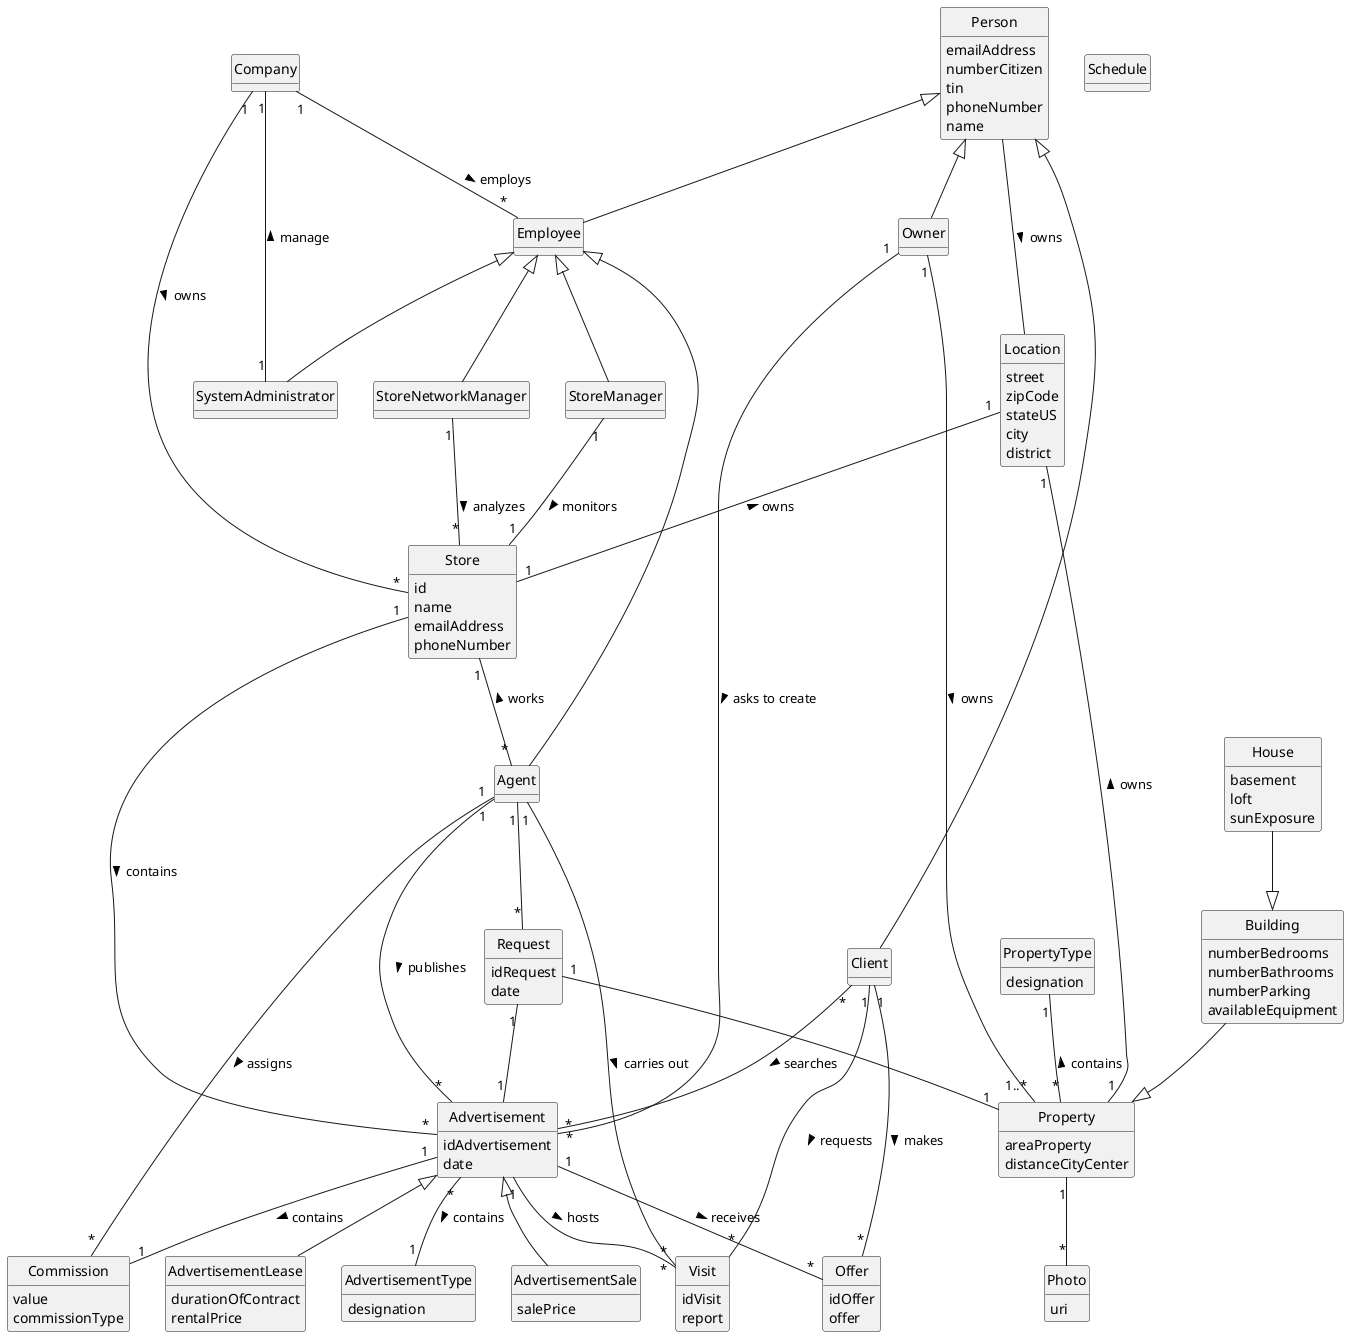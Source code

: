 @startuml
'https://plantuml.com/class-diagram
skinparam monochrome true
skinparam packageStyle rectangle
skinparam shadowing false
hide circle
hide methods


class Employee{
}

class Client {
}

class Owner {
}

class Agent

class Advertisement {
    idAdvertisement
    date
}

class AdvertisementSale {
    salePrice
}

class AdvertisementLease {
    durationOfContract
    rentalPrice

}

class AdvertisementType {
    designation
}

class PropertyType{
    designation
}

class Property{
    areaProperty
    distanceCityCenter
}

class House {
    basement
    loft
    sunExposure
}

class Building{
    numberBedrooms
    numberBathrooms
    numberParking
    availableEquipment
}


class Store{
    id
    name
    emailAddress
    phoneNumber
}

class Visit{
    idVisit
    report
}

class Location {
    street
    zipCode
    stateUS
    city
    district
}

class StoreManager {
}

class StoreNetworkManager {
}

class Offer{
    idOffer
    offer
}

class SystemAdministrator{
}


class Commission{
    value
    commissionType
}
class Person{
    emailAddress
    numberCitizen
    tin
    phoneNumber
    name
}
class Photo{
    uri
}

class Request{
    idRequest
    date
}
class Schedule{

}

Person <|-- Owner
Person <|-- Client
Person <|-- Employee

Person -- Location: owns >



Owner "1" -- "1..*" Property: owns >
Agent "1" -- "*" Advertisement: publishes >
House --|> Building

Building --|> Property
Store "1" -- "*" Agent: works <
StoreManager "1" -- "1" Store:  monitors >
Location "1" -- "1" Property : owns <
StoreNetworkManager "1" -- "*" Store:  analyzes >
Employee <|-- Agent
Employee <|-- StoreManager
Employee <|-- StoreNetworkManager
Advertisement"1" -- "*"Offer: receives >
Client"1" -- "*"Offer: makes >
Location "1" -- "1" Store: owns <
Advertisement "1" -- "*" Visit: hosts >
Client "1" -- "*" Visit: requests >
Agent "1" -- "*" Visit:  carries out >
Store "1" -- "*" Advertisement: contains >
Client "*" -- "*" Advertisement: searches >
Employee <|-- SystemAdministrator
Owner "1" - "*" Advertisement: asks to create >
PropertyType "1" -- "*" Property: contains <
Advertisement <|-- AdvertisementSale
Advertisement <|-- AdvertisementLease
Advertisement "*" -- "1" AdvertisementType: contains >
Company "1" -- "*" Store: owns >
Company "1" -- "*" Employee: employs >
Company "1" -- "1" SystemAdministrator:manage <
Advertisement "1" -- "1" Commission: contains >
Agent "1" -- "*" Commission: assigns >
Property "1" -- "*" Photo
Request "1" -- "1" Property
Request "1" -- "1" Advertisement
Agent "1" -- "*" Request

@enduml